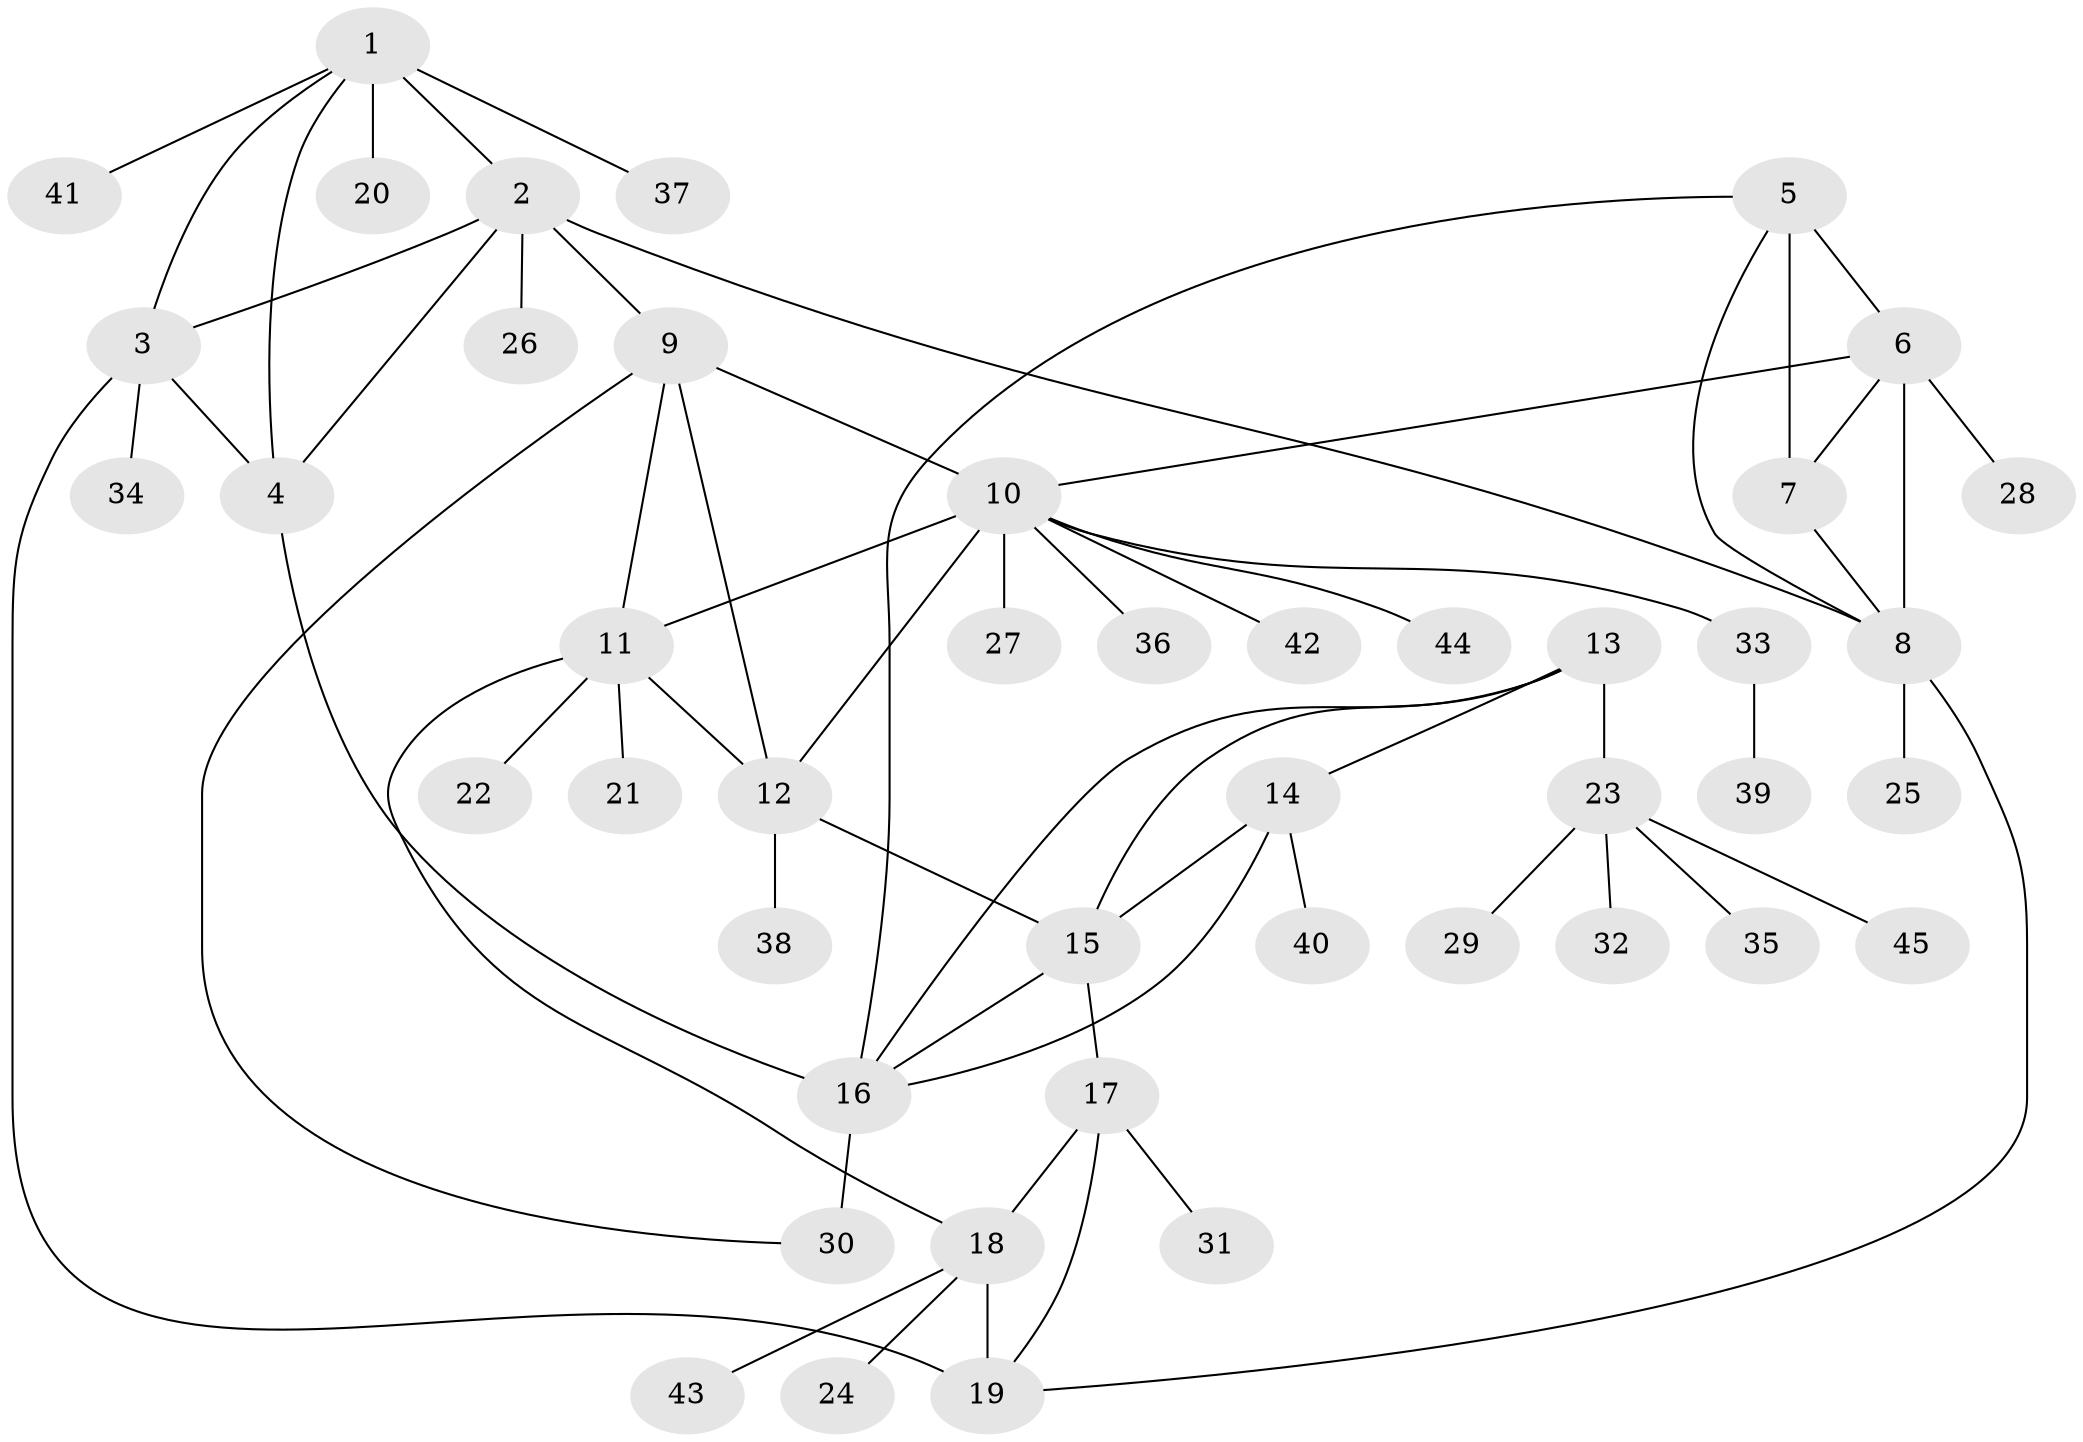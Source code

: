 // original degree distribution, {8: 0.034482758620689655, 7: 0.034482758620689655, 6: 0.06896551724137931, 5: 0.034482758620689655, 4: 0.04597701149425287, 10: 0.011494252873563218, 9: 0.011494252873563218, 13: 0.011494252873563218, 1: 0.6666666666666666, 2: 0.08045977011494253}
// Generated by graph-tools (version 1.1) at 2025/37/03/09/25 02:37:18]
// undirected, 45 vertices, 64 edges
graph export_dot {
graph [start="1"]
  node [color=gray90,style=filled];
  1;
  2;
  3;
  4;
  5;
  6;
  7;
  8;
  9;
  10;
  11;
  12;
  13;
  14;
  15;
  16;
  17;
  18;
  19;
  20;
  21;
  22;
  23;
  24;
  25;
  26;
  27;
  28;
  29;
  30;
  31;
  32;
  33;
  34;
  35;
  36;
  37;
  38;
  39;
  40;
  41;
  42;
  43;
  44;
  45;
  1 -- 2 [weight=1.0];
  1 -- 3 [weight=1.0];
  1 -- 4 [weight=1.0];
  1 -- 20 [weight=1.0];
  1 -- 37 [weight=2.0];
  1 -- 41 [weight=1.0];
  2 -- 3 [weight=1.0];
  2 -- 4 [weight=1.0];
  2 -- 8 [weight=1.0];
  2 -- 9 [weight=1.0];
  2 -- 26 [weight=1.0];
  3 -- 4 [weight=1.0];
  3 -- 19 [weight=1.0];
  3 -- 34 [weight=1.0];
  4 -- 16 [weight=1.0];
  5 -- 6 [weight=1.0];
  5 -- 7 [weight=3.0];
  5 -- 8 [weight=1.0];
  5 -- 16 [weight=1.0];
  6 -- 7 [weight=1.0];
  6 -- 8 [weight=1.0];
  6 -- 10 [weight=1.0];
  6 -- 28 [weight=3.0];
  7 -- 8 [weight=1.0];
  8 -- 19 [weight=1.0];
  8 -- 25 [weight=2.0];
  9 -- 10 [weight=1.0];
  9 -- 11 [weight=1.0];
  9 -- 12 [weight=1.0];
  9 -- 30 [weight=1.0];
  10 -- 11 [weight=1.0];
  10 -- 12 [weight=1.0];
  10 -- 27 [weight=1.0];
  10 -- 33 [weight=1.0];
  10 -- 36 [weight=1.0];
  10 -- 42 [weight=1.0];
  10 -- 44 [weight=1.0];
  11 -- 12 [weight=1.0];
  11 -- 18 [weight=1.0];
  11 -- 21 [weight=1.0];
  11 -- 22 [weight=1.0];
  12 -- 15 [weight=1.0];
  12 -- 38 [weight=1.0];
  13 -- 14 [weight=1.0];
  13 -- 15 [weight=1.0];
  13 -- 16 [weight=1.0];
  13 -- 23 [weight=1.0];
  14 -- 15 [weight=1.0];
  14 -- 16 [weight=1.0];
  14 -- 40 [weight=1.0];
  15 -- 16 [weight=1.0];
  15 -- 17 [weight=1.0];
  16 -- 30 [weight=3.0];
  17 -- 18 [weight=1.0];
  17 -- 19 [weight=2.0];
  17 -- 31 [weight=2.0];
  18 -- 19 [weight=8.0];
  18 -- 24 [weight=1.0];
  18 -- 43 [weight=1.0];
  23 -- 29 [weight=1.0];
  23 -- 32 [weight=1.0];
  23 -- 35 [weight=1.0];
  23 -- 45 [weight=1.0];
  33 -- 39 [weight=2.0];
}
